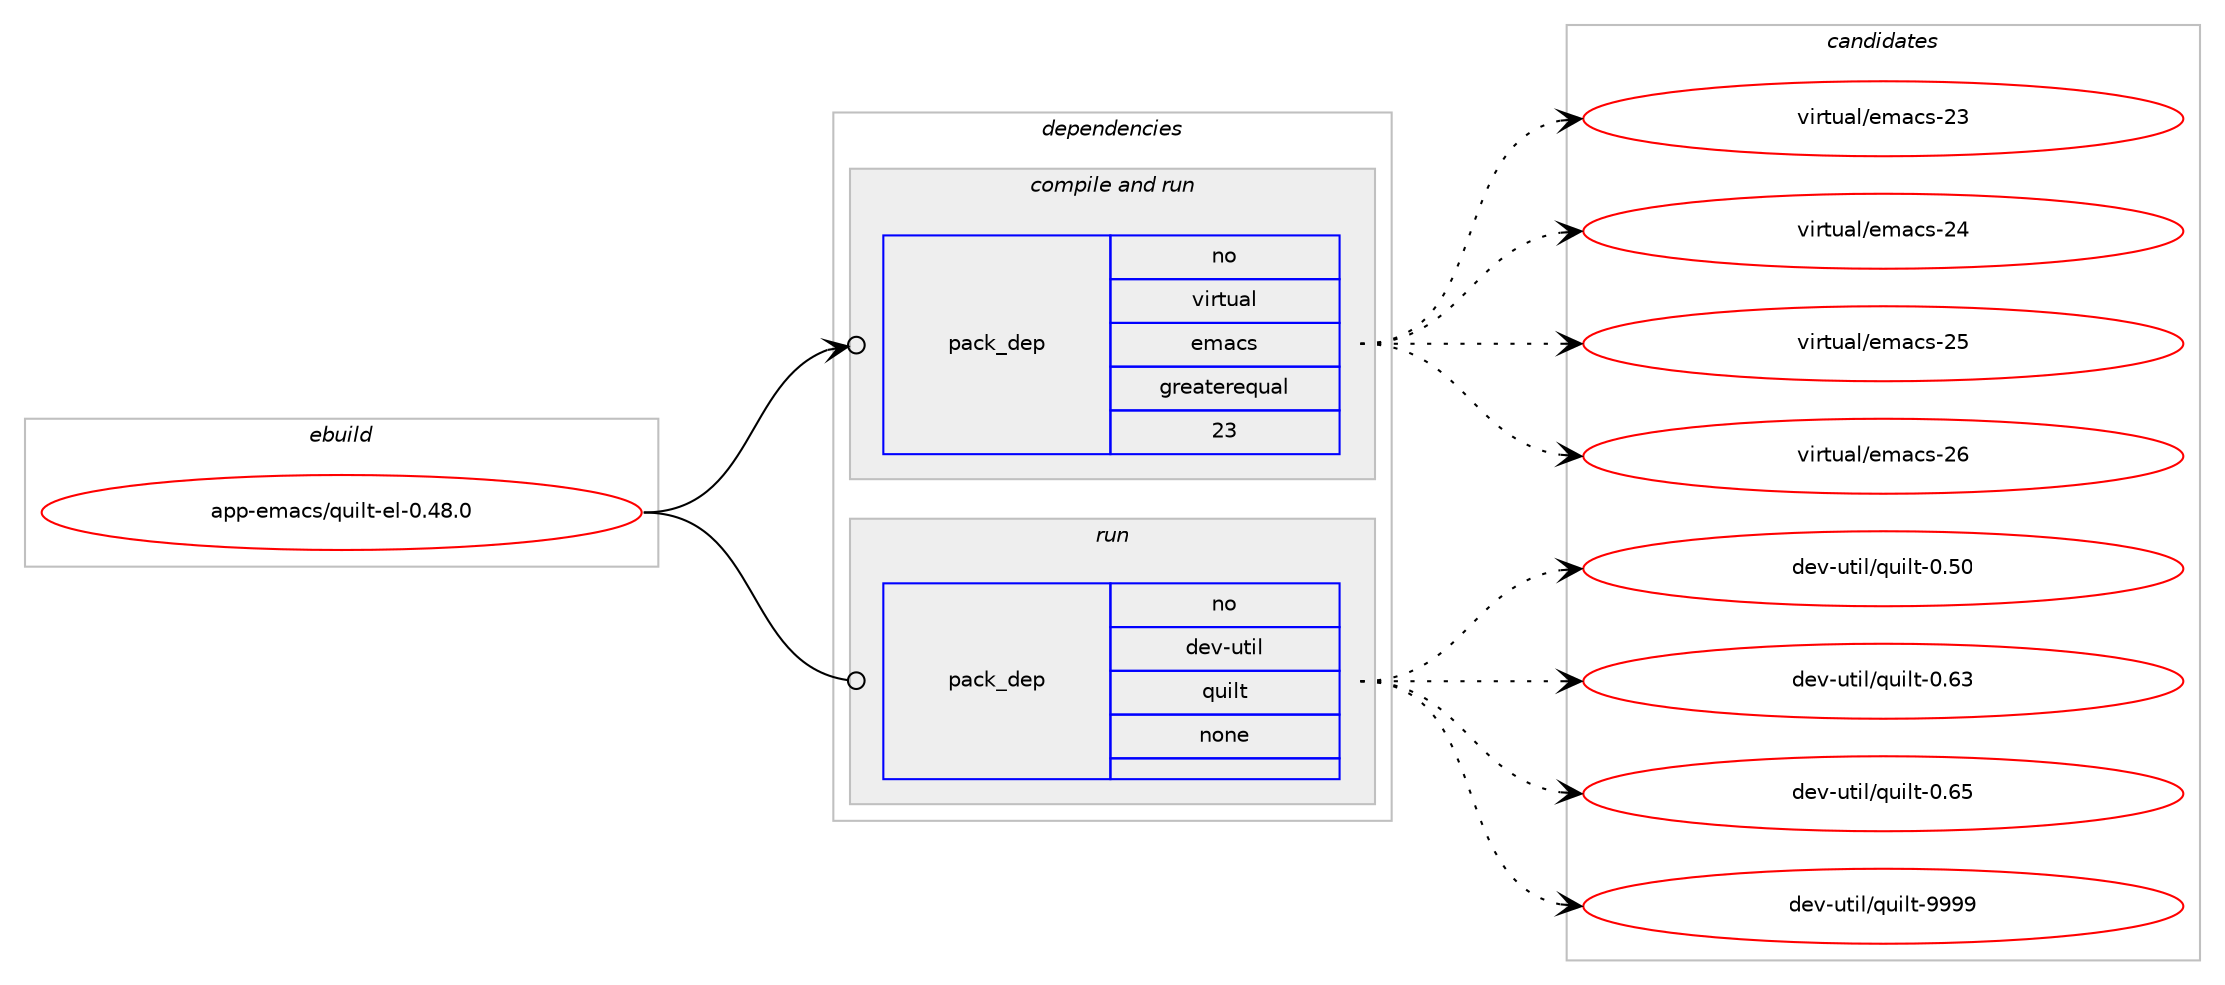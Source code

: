 digraph prolog {

# *************
# Graph options
# *************

newrank=true;
concentrate=true;
compound=true;
graph [rankdir=LR,fontname=Helvetica,fontsize=10,ranksep=1.5];#, ranksep=2.5, nodesep=0.2];
edge  [arrowhead=vee];
node  [fontname=Helvetica,fontsize=10];

# **********
# The ebuild
# **********

subgraph cluster_leftcol {
color=gray;
rank=same;
label=<<i>ebuild</i>>;
id [label="app-emacs/quilt-el-0.48.0", color=red, width=4, href="../app-emacs/quilt-el-0.48.0.svg"];
}

# ****************
# The dependencies
# ****************

subgraph cluster_midcol {
color=gray;
label=<<i>dependencies</i>>;
subgraph cluster_compile {
fillcolor="#eeeeee";
style=filled;
label=<<i>compile</i>>;
}
subgraph cluster_compileandrun {
fillcolor="#eeeeee";
style=filled;
label=<<i>compile and run</i>>;
subgraph pack1853 {
dependency2256 [label=<<TABLE BORDER="0" CELLBORDER="1" CELLSPACING="0" CELLPADDING="4" WIDTH="220"><TR><TD ROWSPAN="6" CELLPADDING="30">pack_dep</TD></TR><TR><TD WIDTH="110">no</TD></TR><TR><TD>virtual</TD></TR><TR><TD>emacs</TD></TR><TR><TD>greaterequal</TD></TR><TR><TD>23</TD></TR></TABLE>>, shape=none, color=blue];
}
id:e -> dependency2256:w [weight=20,style="solid",arrowhead="odotvee"];
}
subgraph cluster_run {
fillcolor="#eeeeee";
style=filled;
label=<<i>run</i>>;
subgraph pack1854 {
dependency2257 [label=<<TABLE BORDER="0" CELLBORDER="1" CELLSPACING="0" CELLPADDING="4" WIDTH="220"><TR><TD ROWSPAN="6" CELLPADDING="30">pack_dep</TD></TR><TR><TD WIDTH="110">no</TD></TR><TR><TD>dev-util</TD></TR><TR><TD>quilt</TD></TR><TR><TD>none</TD></TR><TR><TD></TD></TR></TABLE>>, shape=none, color=blue];
}
id:e -> dependency2257:w [weight=20,style="solid",arrowhead="odot"];
}
}

# **************
# The candidates
# **************

subgraph cluster_choices {
rank=same;
color=gray;
label=<<i>candidates</i>>;

subgraph choice1853 {
color=black;
nodesep=1;
choice11810511411611797108471011099799115455051 [label="virtual/emacs-23", color=red, width=4,href="../virtual/emacs-23.svg"];
choice11810511411611797108471011099799115455052 [label="virtual/emacs-24", color=red, width=4,href="../virtual/emacs-24.svg"];
choice11810511411611797108471011099799115455053 [label="virtual/emacs-25", color=red, width=4,href="../virtual/emacs-25.svg"];
choice11810511411611797108471011099799115455054 [label="virtual/emacs-26", color=red, width=4,href="../virtual/emacs-26.svg"];
dependency2256:e -> choice11810511411611797108471011099799115455051:w [style=dotted,weight="100"];
dependency2256:e -> choice11810511411611797108471011099799115455052:w [style=dotted,weight="100"];
dependency2256:e -> choice11810511411611797108471011099799115455053:w [style=dotted,weight="100"];
dependency2256:e -> choice11810511411611797108471011099799115455054:w [style=dotted,weight="100"];
}
subgraph choice1854 {
color=black;
nodesep=1;
choice10010111845117116105108471131171051081164548465348 [label="dev-util/quilt-0.50", color=red, width=4,href="../dev-util/quilt-0.50.svg"];
choice10010111845117116105108471131171051081164548465451 [label="dev-util/quilt-0.63", color=red, width=4,href="../dev-util/quilt-0.63.svg"];
choice10010111845117116105108471131171051081164548465453 [label="dev-util/quilt-0.65", color=red, width=4,href="../dev-util/quilt-0.65.svg"];
choice10010111845117116105108471131171051081164557575757 [label="dev-util/quilt-9999", color=red, width=4,href="../dev-util/quilt-9999.svg"];
dependency2257:e -> choice10010111845117116105108471131171051081164548465348:w [style=dotted,weight="100"];
dependency2257:e -> choice10010111845117116105108471131171051081164548465451:w [style=dotted,weight="100"];
dependency2257:e -> choice10010111845117116105108471131171051081164548465453:w [style=dotted,weight="100"];
dependency2257:e -> choice10010111845117116105108471131171051081164557575757:w [style=dotted,weight="100"];
}
}

}
